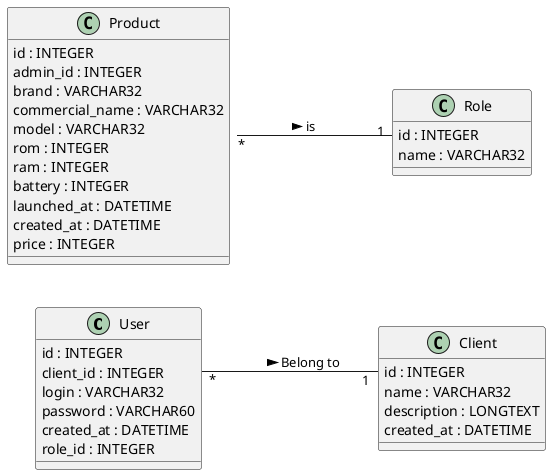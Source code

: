 @startuml
'https://plantuml.com/class-diagram

left to right direction

class User {
  id : INTEGER
  client_id : INTEGER
  login : VARCHAR32
  password : VARCHAR60
  created_at : DATETIME
  role_id : INTEGER
}
class Role{
  id : INTEGER
  name : VARCHAR32
}
class Client{
  id : INTEGER
  name : VARCHAR32
  description : LONGTEXT
  created_at : DATETIME
 }
class Product{
  id : INTEGER
  admin_id : INTEGER
  brand : VARCHAR32
  commercial_name : VARCHAR32
  model : VARCHAR32
  rom : INTEGER
  ram : INTEGER
  battery : INTEGER
  launched_at : DATETIME
  created_at : DATETIME
  price : INTEGER
}

User::client_id "*" -- "1" Client::id : Belong to >
Product::role_id "*" -- "1" Role::id : is >

@enduml